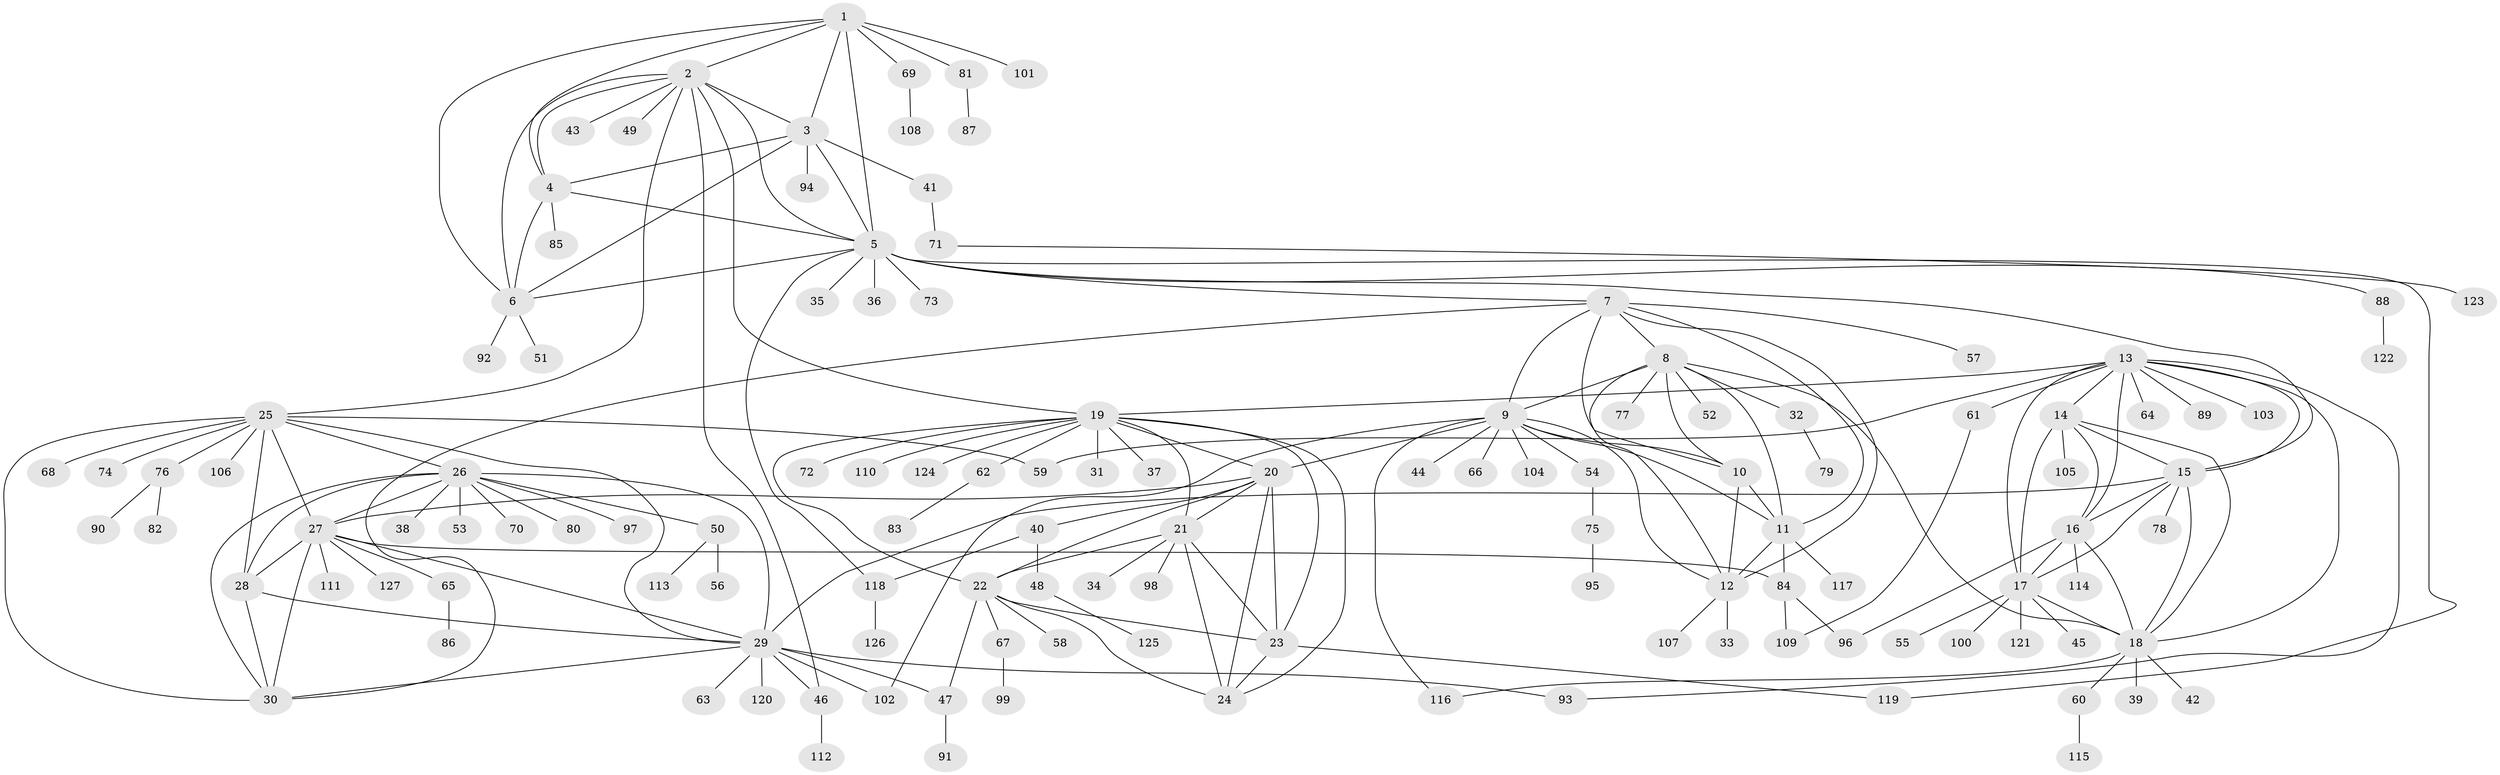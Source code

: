 // coarse degree distribution, {9: 0.043010752688172046, 8: 0.03225806451612903, 4: 0.03225806451612903, 17: 0.010752688172043012, 5: 0.043010752688172046, 7: 0.010752688172043012, 11: 0.021505376344086023, 6: 0.03225806451612903, 10: 0.010752688172043012, 12: 0.010752688172043012, 1: 0.6129032258064516, 2: 0.12903225806451613, 3: 0.010752688172043012}
// Generated by graph-tools (version 1.1) at 2025/24/03/03/25 07:24:09]
// undirected, 127 vertices, 193 edges
graph export_dot {
graph [start="1"]
  node [color=gray90,style=filled];
  1;
  2;
  3;
  4;
  5;
  6;
  7;
  8;
  9;
  10;
  11;
  12;
  13;
  14;
  15;
  16;
  17;
  18;
  19;
  20;
  21;
  22;
  23;
  24;
  25;
  26;
  27;
  28;
  29;
  30;
  31;
  32;
  33;
  34;
  35;
  36;
  37;
  38;
  39;
  40;
  41;
  42;
  43;
  44;
  45;
  46;
  47;
  48;
  49;
  50;
  51;
  52;
  53;
  54;
  55;
  56;
  57;
  58;
  59;
  60;
  61;
  62;
  63;
  64;
  65;
  66;
  67;
  68;
  69;
  70;
  71;
  72;
  73;
  74;
  75;
  76;
  77;
  78;
  79;
  80;
  81;
  82;
  83;
  84;
  85;
  86;
  87;
  88;
  89;
  90;
  91;
  92;
  93;
  94;
  95;
  96;
  97;
  98;
  99;
  100;
  101;
  102;
  103;
  104;
  105;
  106;
  107;
  108;
  109;
  110;
  111;
  112;
  113;
  114;
  115;
  116;
  117;
  118;
  119;
  120;
  121;
  122;
  123;
  124;
  125;
  126;
  127;
  1 -- 2;
  1 -- 3;
  1 -- 4;
  1 -- 5;
  1 -- 6;
  1 -- 69;
  1 -- 81;
  1 -- 101;
  2 -- 3;
  2 -- 4;
  2 -- 5;
  2 -- 6;
  2 -- 19;
  2 -- 25;
  2 -- 43;
  2 -- 46;
  2 -- 49;
  3 -- 4;
  3 -- 5;
  3 -- 6;
  3 -- 41;
  3 -- 94;
  4 -- 5;
  4 -- 6;
  4 -- 85;
  5 -- 6;
  5 -- 7;
  5 -- 15;
  5 -- 35;
  5 -- 36;
  5 -- 73;
  5 -- 88;
  5 -- 118;
  5 -- 119;
  6 -- 51;
  6 -- 92;
  7 -- 8;
  7 -- 9;
  7 -- 10;
  7 -- 11;
  7 -- 12;
  7 -- 30;
  7 -- 57;
  8 -- 9;
  8 -- 10;
  8 -- 11;
  8 -- 12;
  8 -- 18;
  8 -- 32;
  8 -- 52;
  8 -- 77;
  9 -- 10;
  9 -- 11;
  9 -- 12;
  9 -- 20;
  9 -- 44;
  9 -- 54;
  9 -- 66;
  9 -- 102;
  9 -- 104;
  9 -- 116;
  10 -- 11;
  10 -- 12;
  11 -- 12;
  11 -- 84;
  11 -- 117;
  12 -- 33;
  12 -- 107;
  13 -- 14;
  13 -- 15;
  13 -- 16;
  13 -- 17;
  13 -- 18;
  13 -- 19;
  13 -- 59;
  13 -- 61;
  13 -- 64;
  13 -- 89;
  13 -- 93;
  13 -- 103;
  14 -- 15;
  14 -- 16;
  14 -- 17;
  14 -- 18;
  14 -- 105;
  15 -- 16;
  15 -- 17;
  15 -- 18;
  15 -- 29;
  15 -- 78;
  16 -- 17;
  16 -- 18;
  16 -- 96;
  16 -- 114;
  17 -- 18;
  17 -- 45;
  17 -- 55;
  17 -- 100;
  17 -- 121;
  18 -- 39;
  18 -- 42;
  18 -- 60;
  18 -- 116;
  19 -- 20;
  19 -- 21;
  19 -- 22;
  19 -- 23;
  19 -- 24;
  19 -- 31;
  19 -- 37;
  19 -- 62;
  19 -- 72;
  19 -- 110;
  19 -- 124;
  20 -- 21;
  20 -- 22;
  20 -- 23;
  20 -- 24;
  20 -- 27;
  20 -- 40;
  21 -- 22;
  21 -- 23;
  21 -- 24;
  21 -- 34;
  21 -- 98;
  22 -- 23;
  22 -- 24;
  22 -- 47;
  22 -- 58;
  22 -- 67;
  23 -- 24;
  23 -- 119;
  25 -- 26;
  25 -- 27;
  25 -- 28;
  25 -- 29;
  25 -- 30;
  25 -- 59;
  25 -- 68;
  25 -- 74;
  25 -- 76;
  25 -- 106;
  26 -- 27;
  26 -- 28;
  26 -- 29;
  26 -- 30;
  26 -- 38;
  26 -- 50;
  26 -- 53;
  26 -- 70;
  26 -- 80;
  26 -- 97;
  27 -- 28;
  27 -- 29;
  27 -- 30;
  27 -- 65;
  27 -- 84;
  27 -- 111;
  27 -- 127;
  28 -- 29;
  28 -- 30;
  29 -- 30;
  29 -- 46;
  29 -- 47;
  29 -- 63;
  29 -- 93;
  29 -- 102;
  29 -- 120;
  32 -- 79;
  40 -- 48;
  40 -- 118;
  41 -- 71;
  46 -- 112;
  47 -- 91;
  48 -- 125;
  50 -- 56;
  50 -- 113;
  54 -- 75;
  60 -- 115;
  61 -- 109;
  62 -- 83;
  65 -- 86;
  67 -- 99;
  69 -- 108;
  71 -- 123;
  75 -- 95;
  76 -- 82;
  76 -- 90;
  81 -- 87;
  84 -- 96;
  84 -- 109;
  88 -- 122;
  118 -- 126;
}
